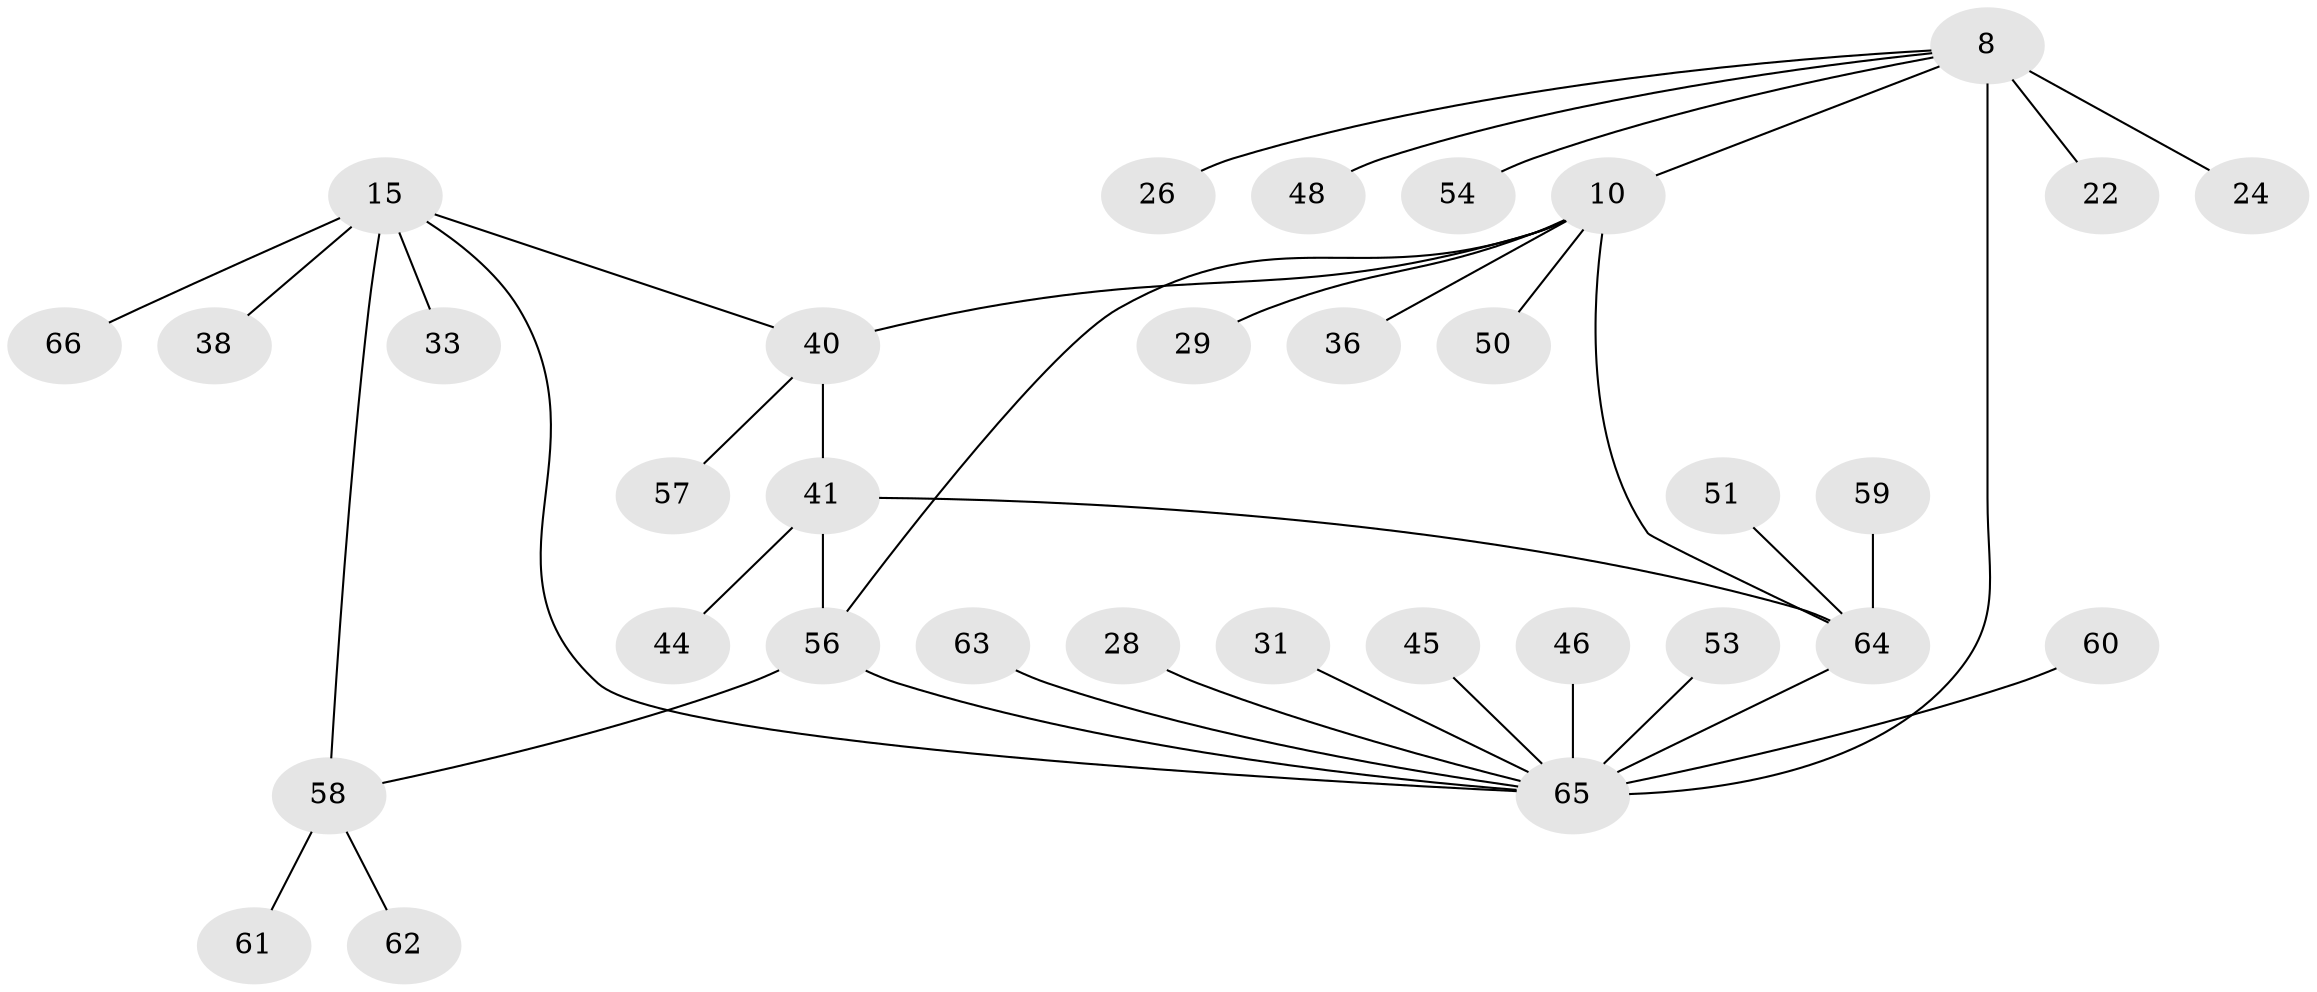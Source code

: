 // original degree distribution, {5: 0.045454545454545456, 6: 0.045454545454545456, 7: 0.030303030303030304, 4: 0.06060606060606061, 8: 0.030303030303030304, 10: 0.015151515151515152, 3: 0.07575757575757576, 2: 0.15151515151515152, 1: 0.5454545454545454}
// Generated by graph-tools (version 1.1) at 2025/55/03/09/25 04:55:23]
// undirected, 33 vertices, 38 edges
graph export_dot {
graph [start="1"]
  node [color=gray90,style=filled];
  8 [super="+7"];
  10;
  15 [super="+14"];
  22;
  24;
  26 [super="+16"];
  28;
  29;
  31;
  33;
  36;
  38;
  40 [super="+34"];
  41 [super="+17+20+21+39"];
  44;
  45;
  46 [super="+25"];
  48 [super="+35+42"];
  50;
  51;
  53 [super="+49"];
  54;
  56 [super="+27+6"];
  57;
  58 [super="+32"];
  59;
  60;
  61;
  62;
  63 [super="+52"];
  64 [super="+37+55"];
  65 [super="+47+2+9"];
  66;
  8 -- 22;
  8 -- 24;
  8 -- 54;
  8 -- 10;
  8 -- 48;
  8 -- 26;
  8 -- 65 [weight=3];
  10 -- 29;
  10 -- 36;
  10 -- 50;
  10 -- 64 [weight=3];
  10 -- 56;
  10 -- 40 [weight=2];
  15 -- 33;
  15 -- 66;
  15 -- 38;
  15 -- 65 [weight=2];
  15 -- 58 [weight=2];
  15 -- 40;
  28 -- 65;
  31 -- 65;
  40 -- 57;
  40 -- 41;
  41 -- 64;
  41 -- 44;
  41 -- 56 [weight=2];
  45 -- 65;
  46 -- 65;
  51 -- 64;
  53 -- 65;
  56 -- 65;
  56 -- 58;
  58 -- 61;
  58 -- 62;
  59 -- 64;
  60 -- 65;
  63 -- 65;
  64 -- 65 [weight=2];
}
